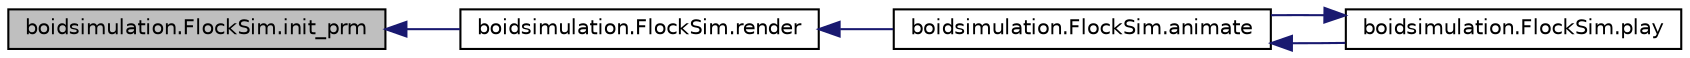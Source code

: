 digraph "boidsimulation.FlockSim.init_prm"
{
  edge [fontname="Helvetica",fontsize="10",labelfontname="Helvetica",labelfontsize="10"];
  node [fontname="Helvetica",fontsize="10",shape=record];
  rankdir="LR";
  Node1 [label="boidsimulation.FlockSim.init_prm",height=0.2,width=0.4,color="black", fillcolor="grey75", style="filled" fontcolor="black"];
  Node1 -> Node2 [dir="back",color="midnightblue",fontsize="10",style="solid",fontname="Helvetica"];
  Node2 [label="boidsimulation.FlockSim.render",height=0.2,width=0.4,color="black", fillcolor="white", style="filled",URL="$classboidsimulation_1_1FlockSim.html#a3c456990ff58b2a5dfae2dd2b5b6d294",tooltip="Renders the scene. "];
  Node2 -> Node3 [dir="back",color="midnightblue",fontsize="10",style="solid",fontname="Helvetica"];
  Node3 [label="boidsimulation.FlockSim.animate",height=0.2,width=0.4,color="black", fillcolor="white", style="filled",URL="$classboidsimulation_1_1FlockSim.html#a4fb29f4acff12a3d9b9a88280501320d",tooltip="Renders and then allows interactive playback of the swarm simulation data. "];
  Node3 -> Node4 [dir="back",color="midnightblue",fontsize="10",style="solid",fontname="Helvetica"];
  Node4 [label="boidsimulation.FlockSim.play",height=0.2,width=0.4,color="black", fillcolor="white", style="filled",URL="$classboidsimulation_1_1FlockSim.html#a50ded4dc206f7ae1011347ef234a0091",tooltip="Plays the scene after it has rendered. "];
  Node4 -> Node3 [dir="back",color="midnightblue",fontsize="10",style="solid",fontname="Helvetica"];
}
